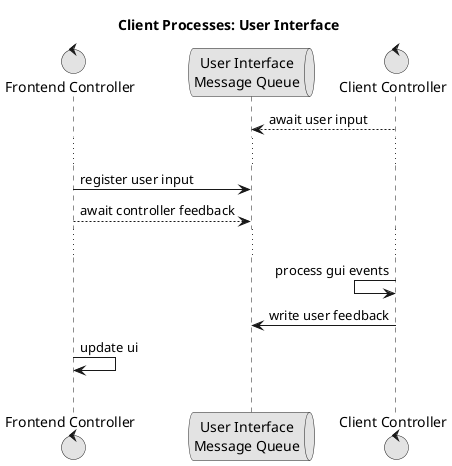 @startuml

skinparam linetype ortho
' elft to right direction
skinparam monochrome true
title: Client Processes: User Interface

control "Frontend Controller" as gui
queue "User Interface\nMessage Queue" as uimq
control "Client Controller" as cc

cc --> uimq: await user input
...
gui -> uimq: register user input
gui --> uimq: await controller feedback
...
cc <- cc: process gui events
cc -> uimq: write user feedback
gui -> gui: update ui
|||
@enduml
